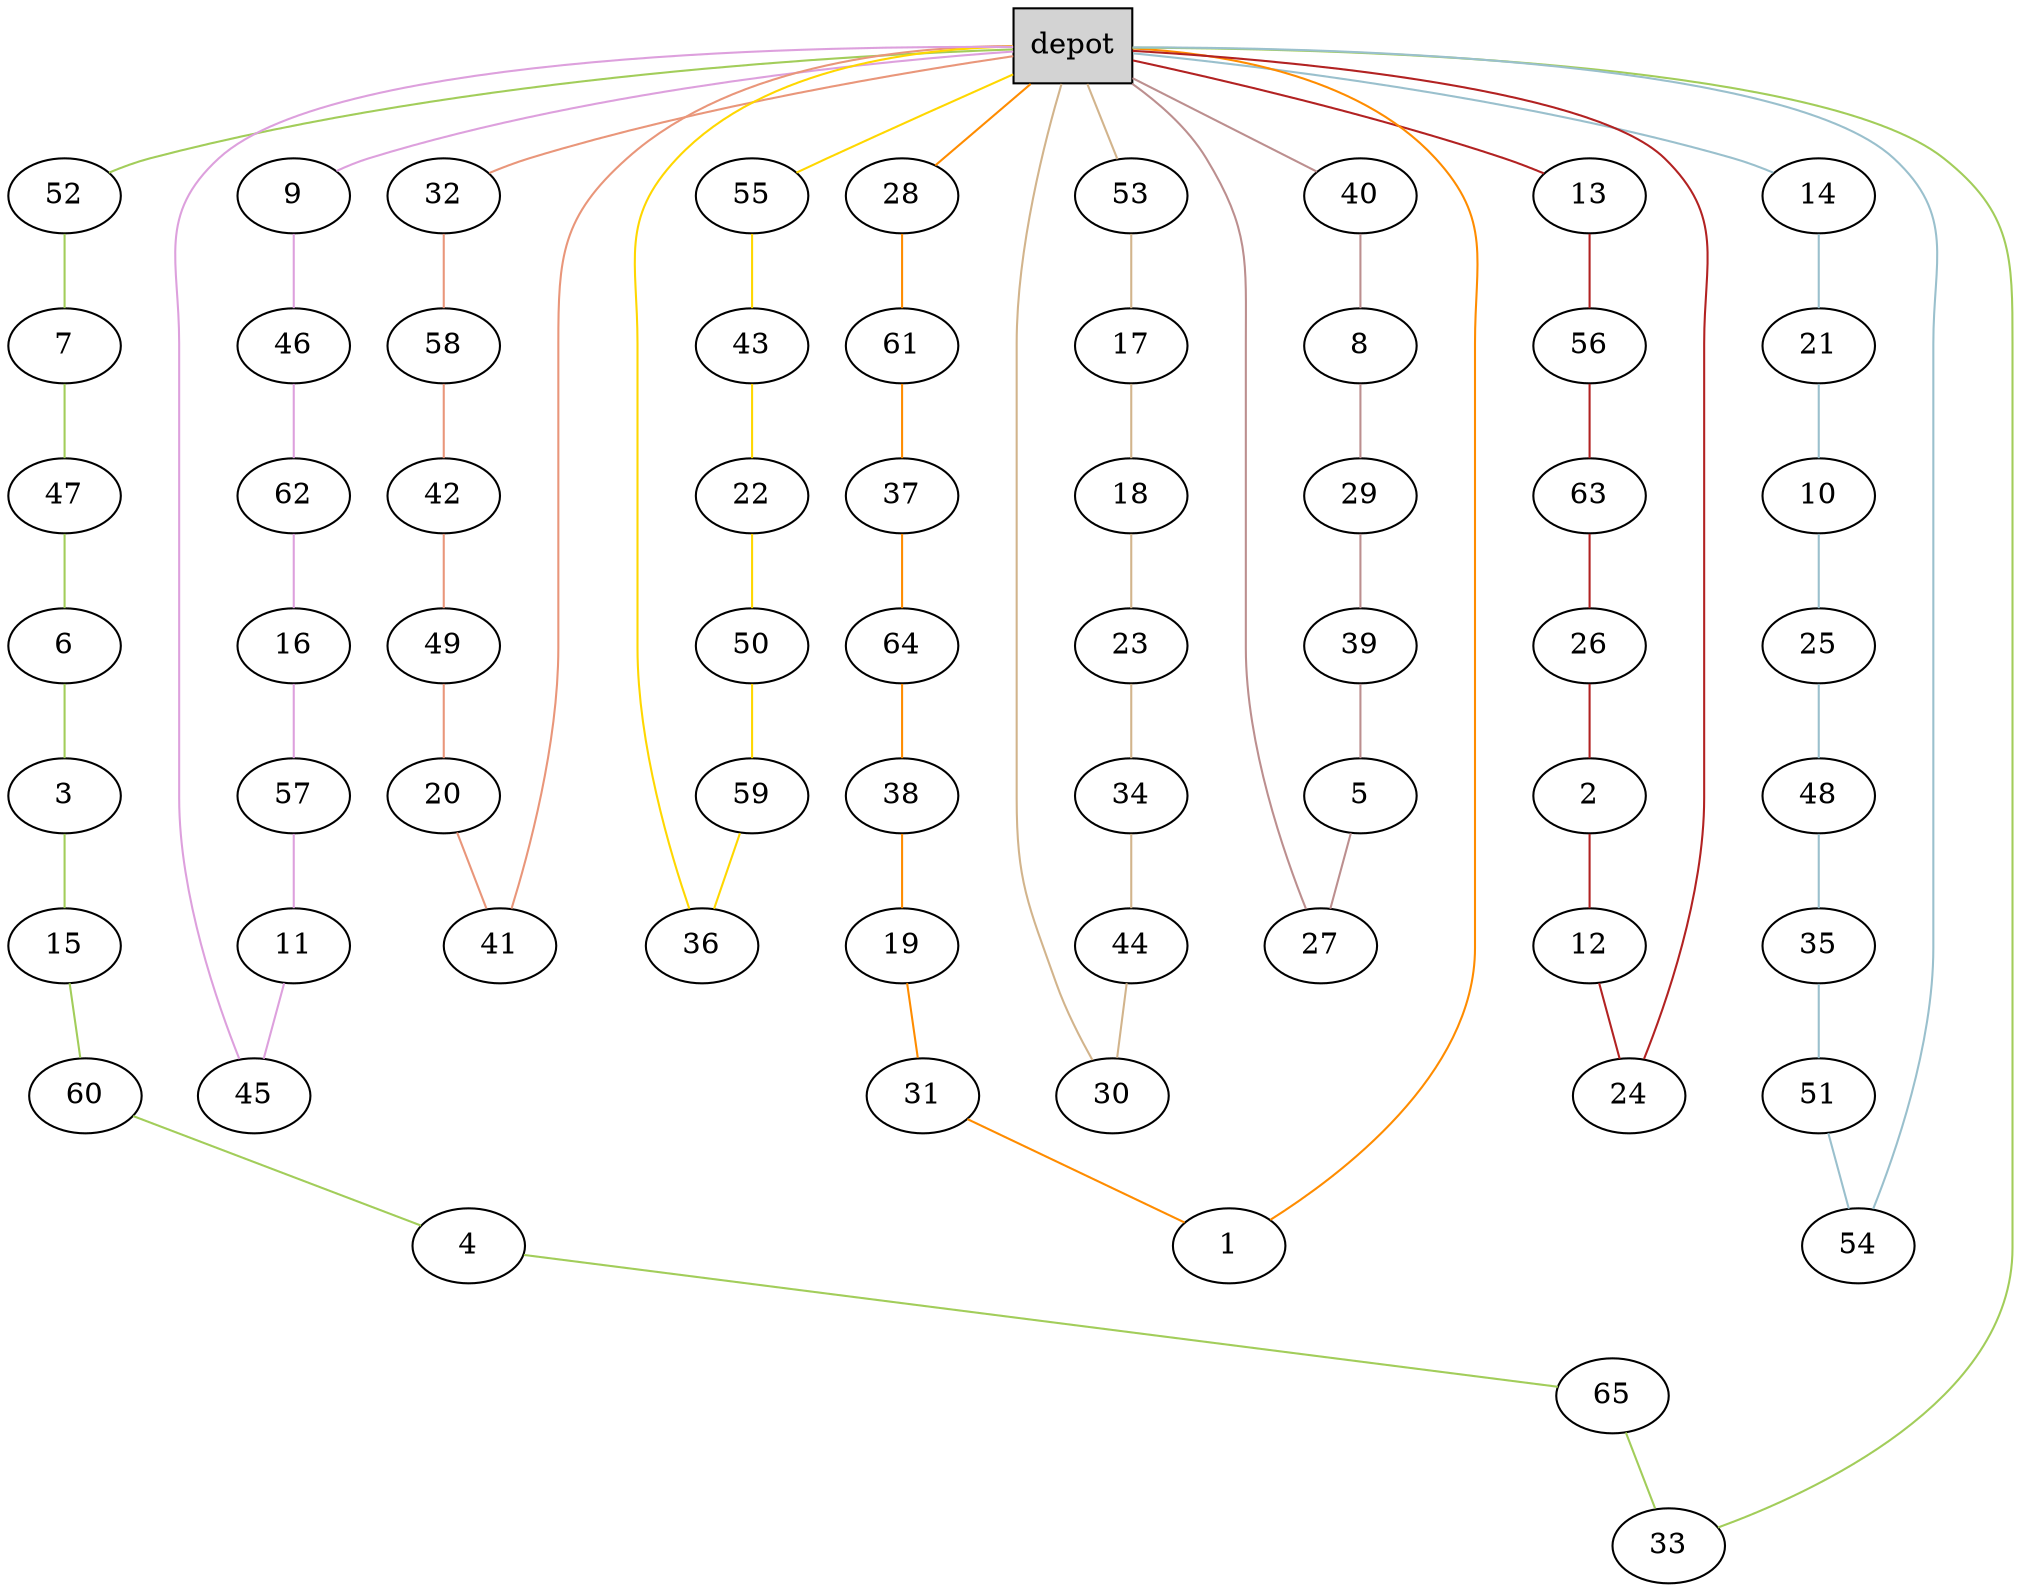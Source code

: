 graph G {
  0[shape = box, label = "depot", style = filled ];
  32[shape = ellipse];
  "0"--"32"[color = darksalmon];
  58[shape = ellipse];
  "32"--"58"[color = darksalmon];
  42[shape = ellipse];
  "58"--"42"[color = darksalmon];
  49[shape = ellipse];
  "42"--"49"[color = darksalmon];
  20[shape = ellipse];
  "49"--"20"[color = darksalmon];
  41[shape = ellipse];
  "20"--"41"[color = darksalmon];
  "41"--"0"[color = darksalmon];
  55[shape = ellipse];
  "0"--"55"[color = gold];
  43[shape = ellipse];
  "55"--"43"[color = gold];
  22[shape = ellipse];
  "43"--"22"[color = gold];
  50[shape = ellipse];
  "22"--"50"[color = gold];
  59[shape = ellipse];
  "50"--"59"[color = gold];
  36[shape = ellipse];
  "59"--"36"[color = gold];
  "36"--"0"[color = gold];
  9[shape = ellipse];
  "0"--"9"[color = plum];
  46[shape = ellipse];
  "9"--"46"[color = plum];
  62[shape = ellipse];
  "46"--"62"[color = plum];
  16[shape = ellipse];
  "62"--"16"[color = plum];
  57[shape = ellipse];
  "16"--"57"[color = plum];
  11[shape = ellipse];
  "57"--"11"[color = plum];
  45[shape = ellipse];
  "11"--"45"[color = plum];
  "45"--"0"[color = plum];
  53[shape = ellipse];
  "0"--"53"[color = tan];
  17[shape = ellipse];
  "53"--"17"[color = tan];
  18[shape = ellipse];
  "17"--"18"[color = tan];
  23[shape = ellipse];
  "18"--"23"[color = tan];
  34[shape = ellipse];
  "23"--"34"[color = tan];
  44[shape = ellipse];
  "34"--"44"[color = tan];
  30[shape = ellipse];
  "44"--"30"[color = tan];
  "30"--"0"[color = tan];
  28[shape = ellipse];
  "0"--"28"[color = darkorange];
  61[shape = ellipse];
  "28"--"61"[color = darkorange];
  37[shape = ellipse];
  "61"--"37"[color = darkorange];
  64[shape = ellipse];
  "37"--"64"[color = darkorange];
  38[shape = ellipse];
  "64"--"38"[color = darkorange];
  19[shape = ellipse];
  "38"--"19"[color = darkorange];
  31[shape = ellipse];
  "19"--"31"[color = darkorange];
  1[shape = ellipse];
  "31"--"1"[color = darkorange];
  "1"--"0"[color = darkorange];
  40[shape = ellipse];
  "0"--"40"[color = rosybrown];
  8[shape = ellipse];
  "40"--"8"[color = rosybrown];
  29[shape = ellipse];
  "8"--"29"[color = rosybrown];
  39[shape = ellipse];
  "29"--"39"[color = rosybrown];
  5[shape = ellipse];
  "39"--"5"[color = rosybrown];
  27[shape = ellipse];
  "5"--"27"[color = rosybrown];
  "27"--"0"[color = rosybrown];
  52[shape = ellipse];
  "0"--"52"[color = darkolivegreen3];
  7[shape = ellipse];
  "52"--"7"[color = darkolivegreen3];
  47[shape = ellipse];
  "7"--"47"[color = darkolivegreen3];
  6[shape = ellipse];
  "47"--"6"[color = darkolivegreen3];
  3[shape = ellipse];
  "6"--"3"[color = darkolivegreen3];
  15[shape = ellipse];
  "3"--"15"[color = darkolivegreen3];
  60[shape = ellipse];
  "15"--"60"[color = darkolivegreen3];
  4[shape = ellipse];
  "60"--"4"[color = darkolivegreen3];
  65[shape = ellipse];
  "4"--"65"[color = darkolivegreen3];
  33[shape = ellipse];
  "65"--"33"[color = darkolivegreen3];
  "33"--"0"[color = darkolivegreen3];
  14[shape = ellipse];
  "0"--"14"[color = lightblue3];
  21[shape = ellipse];
  "14"--"21"[color = lightblue3];
  10[shape = ellipse];
  "21"--"10"[color = lightblue3];
  25[shape = ellipse];
  "10"--"25"[color = lightblue3];
  48[shape = ellipse];
  "25"--"48"[color = lightblue3];
  35[shape = ellipse];
  "48"--"35"[color = lightblue3];
  51[shape = ellipse];
  "35"--"51"[color = lightblue3];
  54[shape = ellipse];
  "51"--"54"[color = lightblue3];
  "54"--"0"[color = lightblue3];
  13[shape = ellipse];
  "0"--"13"[color = firebrick];
  56[shape = ellipse];
  "13"--"56"[color = firebrick];
  63[shape = ellipse];
  "56"--"63"[color = firebrick];
  26[shape = ellipse];
  "63"--"26"[color = firebrick];
  2[shape = ellipse];
  "26"--"2"[color = firebrick];
  12[shape = ellipse];
  "2"--"12"[color = firebrick];
  24[shape = ellipse];
  "12"--"24"[color = firebrick];
  "24"--"0"[color = firebrick];
}
